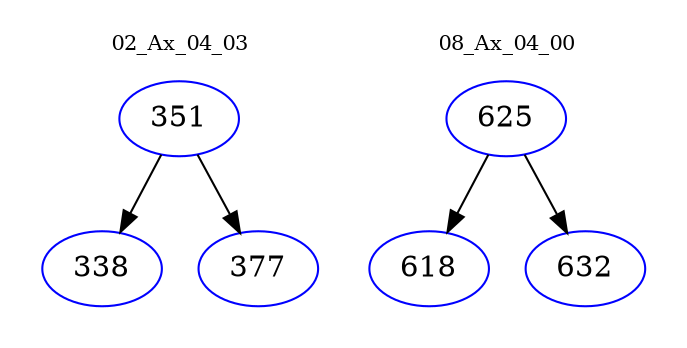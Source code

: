 digraph{
subgraph cluster_0 {
color = white
label = "02_Ax_04_03";
fontsize=10;
T0_351 [label="351", color="blue"]
T0_351 -> T0_338 [color="black"]
T0_338 [label="338", color="blue"]
T0_351 -> T0_377 [color="black"]
T0_377 [label="377", color="blue"]
}
subgraph cluster_1 {
color = white
label = "08_Ax_04_00";
fontsize=10;
T1_625 [label="625", color="blue"]
T1_625 -> T1_618 [color="black"]
T1_618 [label="618", color="blue"]
T1_625 -> T1_632 [color="black"]
T1_632 [label="632", color="blue"]
}
}
